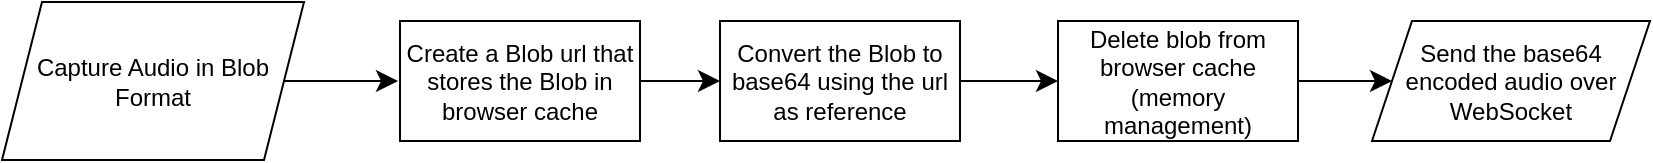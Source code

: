 <mxfile version="24.7.3" type="device">
  <diagram name="Page-1" id="7S7MJ_Q7qmHf8DMQW606">
    <mxGraphModel dx="1186" dy="475" grid="0" gridSize="10" guides="1" tooltips="1" connect="1" arrows="1" fold="1" page="0" pageScale="1" pageWidth="850" pageHeight="1100" math="0" shadow="0">
      <root>
        <mxCell id="0" />
        <mxCell id="1" parent="0" />
        <mxCell id="Eu_34WzDMT4KeHl_WXqG-4" value="" style="edgeStyle=none;curved=1;rounded=0;orthogonalLoop=1;jettySize=auto;html=1;fontSize=12;startSize=8;endSize=8;" edge="1" parent="1" source="Eu_34WzDMT4KeHl_WXqG-2">
          <mxGeometry relative="1" as="geometry">
            <mxPoint x="42" y="160.5" as="targetPoint" />
          </mxGeometry>
        </mxCell>
        <mxCell id="Eu_34WzDMT4KeHl_WXqG-2" value="Capture Audio in Blob Format" style="shape=parallelogram;perimeter=parallelogramPerimeter;whiteSpace=wrap;html=1;fixedSize=1;" vertex="1" parent="1">
          <mxGeometry x="-156" y="121" width="151" height="79" as="geometry" />
        </mxCell>
        <mxCell id="Eu_34WzDMT4KeHl_WXqG-7" value="" style="edgeStyle=none;curved=1;rounded=0;orthogonalLoop=1;jettySize=auto;html=1;fontSize=12;startSize=8;endSize=8;" edge="1" parent="1" source="Eu_34WzDMT4KeHl_WXqG-5" target="Eu_34WzDMT4KeHl_WXqG-6">
          <mxGeometry relative="1" as="geometry" />
        </mxCell>
        <mxCell id="Eu_34WzDMT4KeHl_WXqG-5" value="Create a Blob url that stores the Blob in browser cache" style="rounded=0;whiteSpace=wrap;html=1;" vertex="1" parent="1">
          <mxGeometry x="43" y="130.5" width="120" height="60" as="geometry" />
        </mxCell>
        <mxCell id="Eu_34WzDMT4KeHl_WXqG-9" value="" style="edgeStyle=none;curved=1;rounded=0;orthogonalLoop=1;jettySize=auto;html=1;fontSize=12;startSize=8;endSize=8;" edge="1" parent="1" source="Eu_34WzDMT4KeHl_WXqG-6" target="Eu_34WzDMT4KeHl_WXqG-8">
          <mxGeometry relative="1" as="geometry" />
        </mxCell>
        <mxCell id="Eu_34WzDMT4KeHl_WXqG-6" value="Convert the Blob to base64 using the url as reference" style="whiteSpace=wrap;html=1;rounded=0;" vertex="1" parent="1">
          <mxGeometry x="203" y="130.5" width="120" height="60" as="geometry" />
        </mxCell>
        <mxCell id="Eu_34WzDMT4KeHl_WXqG-11" value="" style="edgeStyle=none;curved=1;rounded=0;orthogonalLoop=1;jettySize=auto;html=1;fontSize=12;startSize=8;endSize=8;" edge="1" parent="1" source="Eu_34WzDMT4KeHl_WXqG-8" target="Eu_34WzDMT4KeHl_WXqG-10">
          <mxGeometry relative="1" as="geometry" />
        </mxCell>
        <mxCell id="Eu_34WzDMT4KeHl_WXqG-8" value="Delete blob from browser cache (memory management)" style="whiteSpace=wrap;html=1;rounded=0;" vertex="1" parent="1">
          <mxGeometry x="372" y="130.5" width="120" height="60" as="geometry" />
        </mxCell>
        <mxCell id="Eu_34WzDMT4KeHl_WXqG-10" value="Send the base64 encoded audio over WebSocket" style="shape=parallelogram;perimeter=parallelogramPerimeter;whiteSpace=wrap;html=1;fixedSize=1;rounded=0;" vertex="1" parent="1">
          <mxGeometry x="529" y="130.5" width="139" height="60" as="geometry" />
        </mxCell>
      </root>
    </mxGraphModel>
  </diagram>
</mxfile>
